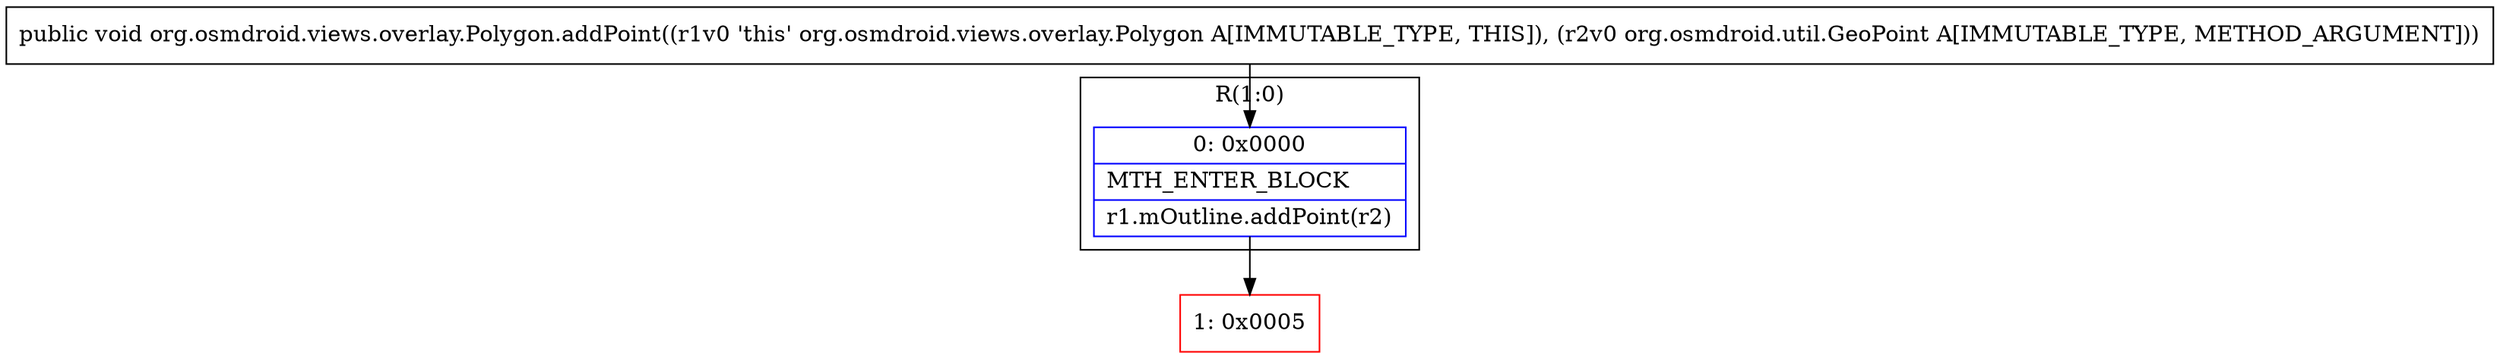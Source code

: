 digraph "CFG fororg.osmdroid.views.overlay.Polygon.addPoint(Lorg\/osmdroid\/util\/GeoPoint;)V" {
subgraph cluster_Region_1416629453 {
label = "R(1:0)";
node [shape=record,color=blue];
Node_0 [shape=record,label="{0\:\ 0x0000|MTH_ENTER_BLOCK\l|r1.mOutline.addPoint(r2)\l}"];
}
Node_1 [shape=record,color=red,label="{1\:\ 0x0005}"];
MethodNode[shape=record,label="{public void org.osmdroid.views.overlay.Polygon.addPoint((r1v0 'this' org.osmdroid.views.overlay.Polygon A[IMMUTABLE_TYPE, THIS]), (r2v0 org.osmdroid.util.GeoPoint A[IMMUTABLE_TYPE, METHOD_ARGUMENT])) }"];
MethodNode -> Node_0;
Node_0 -> Node_1;
}

